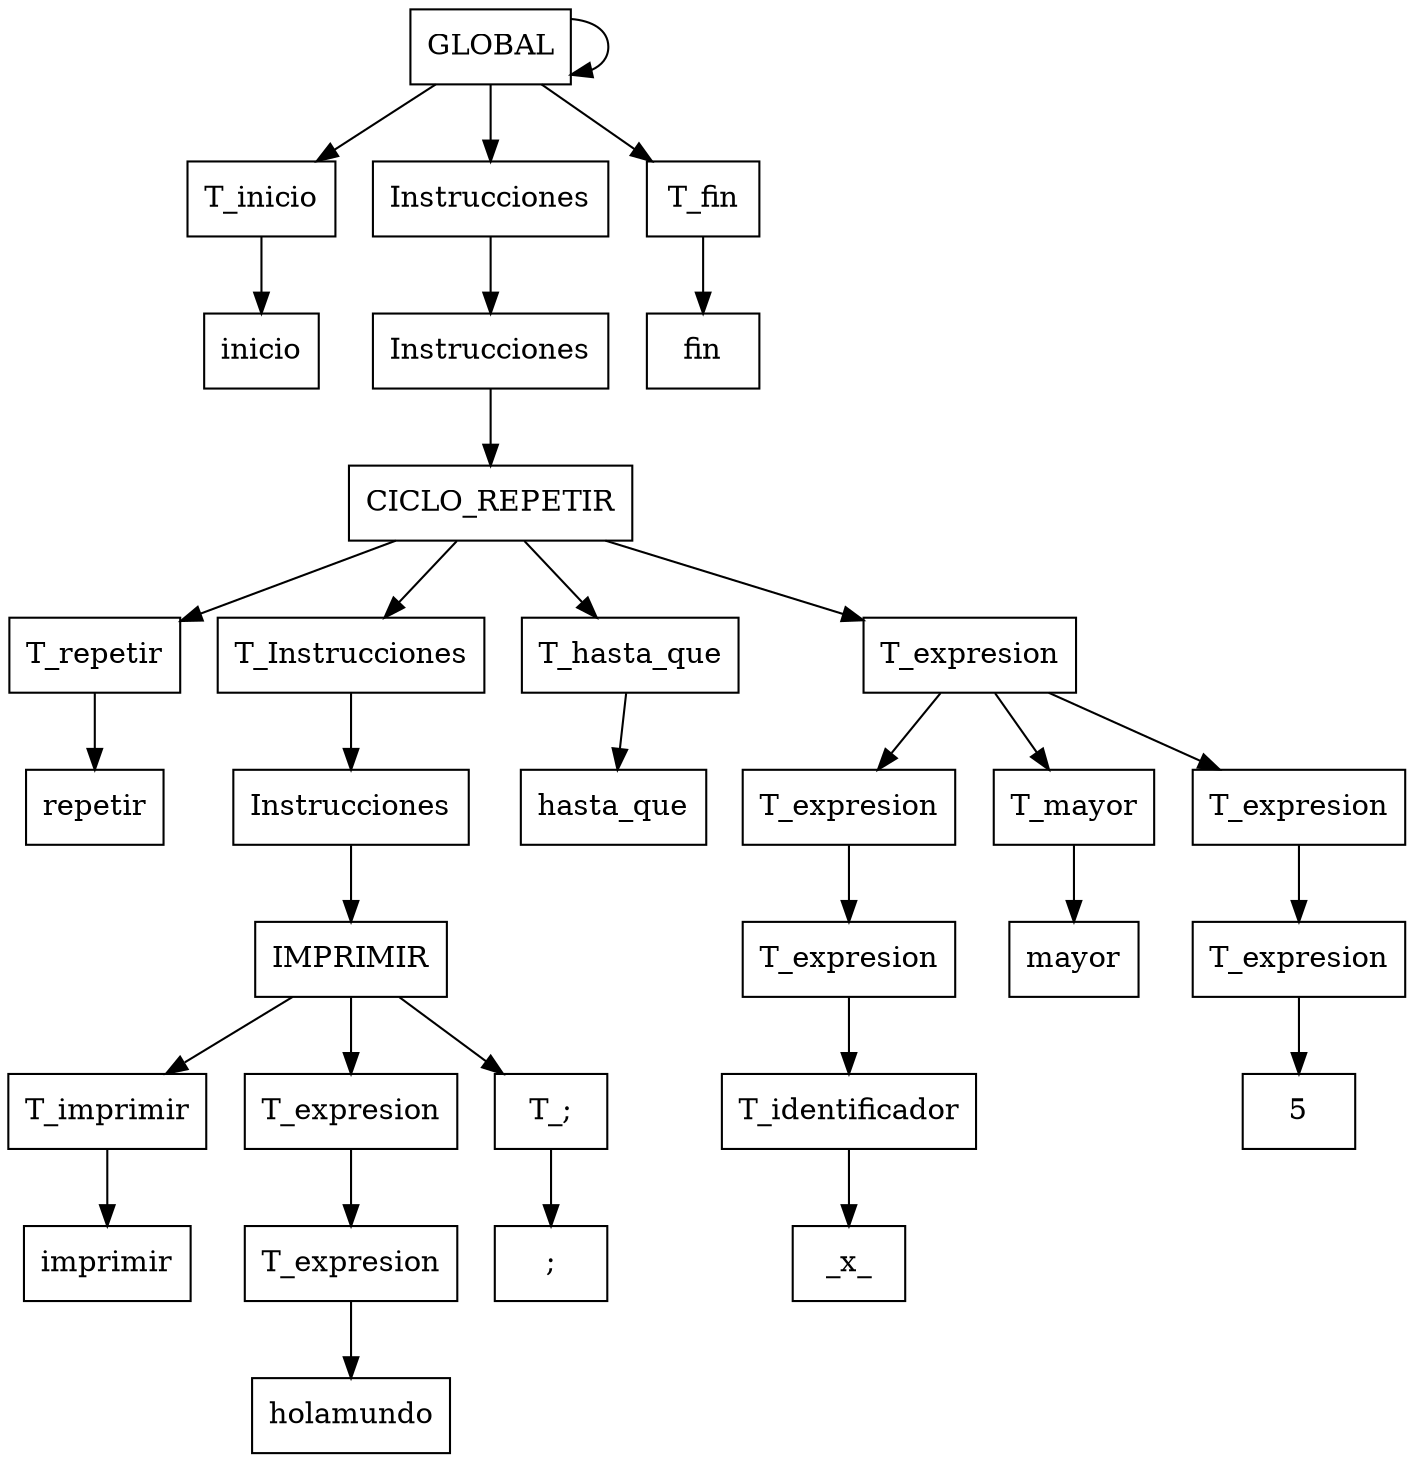 digraph G{
node[shape="box" shape="record"]
nodo0[label ="GLOBAL"]; nodo0->nodo0;
nodo1[label ="T_inicio"]; nodo0->nodo1;
nodo2[label ="inicio"]; nodo1->nodo2;
nodo3[label ="Instrucciones"]; nodo0->nodo3;
nodo4[label ="Instrucciones"]; nodo3->nodo4;
nodo5[label ="CICLO_REPETIR"]; nodo4->nodo5;
nodo6[label ="T_repetir"]; nodo5->nodo6;
nodo7[label ="repetir"]; nodo6->nodo7;
nodo8[label ="T_Instrucciones"]; nodo5->nodo8;
nodo9[label ="Instrucciones"]; nodo8->nodo9;
nodo10[label ="IMPRIMIR"]; nodo9->nodo10;
nodo11[label ="T_imprimir"]; nodo10->nodo11;
nodo12[label ="imprimir"]; nodo11->nodo12;
nodo13[label ="T_expresion"]; nodo10->nodo13;
nodo14[label ="T_expresion"]; nodo13->nodo14;
nodo15[label ="holamundo"]; nodo14->nodo15;
nodo16[label ="T_;"]; nodo10->nodo16;
nodo17[label =";"]; nodo16->nodo17;
nodo18[label ="T_hasta_que"]; nodo5->nodo18;
nodo19[label ="hasta_que"]; nodo18->nodo19;
nodo20[label ="T_expresion"]; nodo5->nodo20;
nodo21[label ="T_expresion"]; nodo20->nodo21;
nodo22[label ="T_expresion"]; nodo21->nodo22;
nodo23[label ="T_identificador"]; nodo22->nodo23;
nodo24[label ="_x_"]; nodo23->nodo24;
nodo25[label ="T_mayor"]; nodo20->nodo25;
nodo26[label ="mayor"]; nodo25->nodo26;
nodo27[label ="T_expresion"]; nodo20->nodo27;
nodo28[label ="T_expresion"]; nodo27->nodo28;
nodo29[label ="5"]; nodo28->nodo29;
nodo30[label ="T_fin"]; nodo0->nodo30;
nodo31[label ="fin"]; nodo30->nodo31;

}
